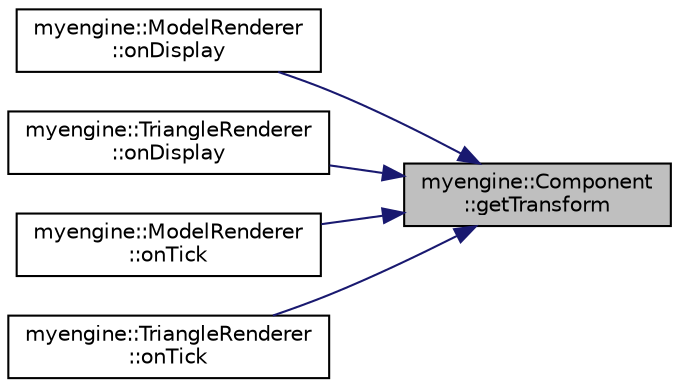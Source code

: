 digraph "myengine::Component::getTransform"
{
 // LATEX_PDF_SIZE
  edge [fontname="Helvetica",fontsize="10",labelfontname="Helvetica",labelfontsize="10"];
  node [fontname="Helvetica",fontsize="10",shape=record];
  rankdir="RL";
  Node1 [label="myengine::Component\l::getTransform",height=0.2,width=0.4,color="black", fillcolor="grey75", style="filled", fontcolor="black",tooltip="Returns the Transform."];
  Node1 -> Node2 [dir="back",color="midnightblue",fontsize="10",style="solid",fontname="Helvetica"];
  Node2 [label="myengine::ModelRenderer\l::onDisplay",height=0.2,width=0.4,color="black", fillcolor="white", style="filled",URL="$structmyengine_1_1_model_renderer.html#a2dab68b27698175ed5deff280184aeba",tooltip=" "];
  Node1 -> Node3 [dir="back",color="midnightblue",fontsize="10",style="solid",fontname="Helvetica"];
  Node3 [label="myengine::TriangleRenderer\l::onDisplay",height=0.2,width=0.4,color="black", fillcolor="white", style="filled",URL="$structmyengine_1_1_triangle_renderer.html#a6cb4252e76b0c719d3819cc5b6ca86a8",tooltip=" "];
  Node1 -> Node4 [dir="back",color="midnightblue",fontsize="10",style="solid",fontname="Helvetica"];
  Node4 [label="myengine::ModelRenderer\l::onTick",height=0.2,width=0.4,color="black", fillcolor="white", style="filled",URL="$structmyengine_1_1_model_renderer.html#ac1a09170155c3fddfe23ac24334fb689",tooltip=" "];
  Node1 -> Node5 [dir="back",color="midnightblue",fontsize="10",style="solid",fontname="Helvetica"];
  Node5 [label="myengine::TriangleRenderer\l::onTick",height=0.2,width=0.4,color="black", fillcolor="white", style="filled",URL="$structmyengine_1_1_triangle_renderer.html#a8772473eb0f65d036220b3f48f45f8ce",tooltip=" "];
}
